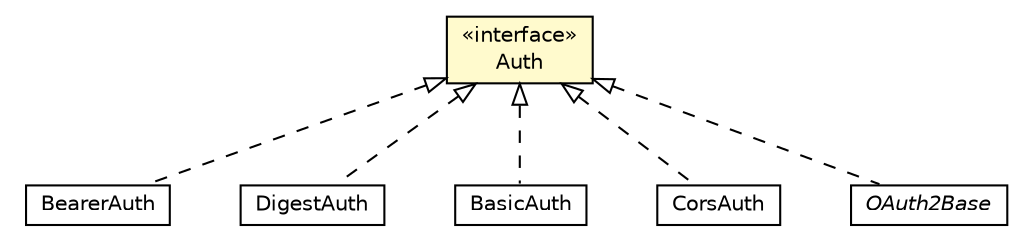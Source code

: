 #!/usr/local/bin/dot
#
# Class diagram 
# Generated by UMLGraph version R5_6-24-gf6e263 (http://www.umlgraph.org/)
#

digraph G {
	edge [fontname="Helvetica",fontsize=10,labelfontname="Helvetica",labelfontsize=10];
	node [fontname="Helvetica",fontsize=10,shape=plaintext];
	nodesep=0.25;
	ranksep=0.5;
	// io.reinert.requestor.core.Auth
	c7435 [label=<<table title="io.reinert.requestor.core.Auth" border="0" cellborder="1" cellspacing="0" cellpadding="2" port="p" bgcolor="lemonChiffon" href="./Auth.html">
		<tr><td><table border="0" cellspacing="0" cellpadding="1">
<tr><td align="center" balign="center"> &#171;interface&#187; </td></tr>
<tr><td align="center" balign="center"> Auth </td></tr>
		</table></td></tr>
		</table>>, URL="./Auth.html", fontname="Helvetica", fontcolor="black", fontsize=10.0];
	// io.reinert.requestor.core.auth.BearerAuth
	c7481 [label=<<table title="io.reinert.requestor.core.auth.BearerAuth" border="0" cellborder="1" cellspacing="0" cellpadding="2" port="p" href="./auth/BearerAuth.html">
		<tr><td><table border="0" cellspacing="0" cellpadding="1">
<tr><td align="center" balign="center"> BearerAuth </td></tr>
		</table></td></tr>
		</table>>, URL="./auth/BearerAuth.html", fontname="Helvetica", fontcolor="black", fontsize=10.0];
	// io.reinert.requestor.core.auth.DigestAuth
	c7482 [label=<<table title="io.reinert.requestor.core.auth.DigestAuth" border="0" cellborder="1" cellspacing="0" cellpadding="2" port="p" href="./auth/DigestAuth.html">
		<tr><td><table border="0" cellspacing="0" cellpadding="1">
<tr><td align="center" balign="center"> DigestAuth </td></tr>
		</table></td></tr>
		</table>>, URL="./auth/DigestAuth.html", fontname="Helvetica", fontcolor="black", fontsize=10.0];
	// io.reinert.requestor.core.auth.BasicAuth
	c7484 [label=<<table title="io.reinert.requestor.core.auth.BasicAuth" border="0" cellborder="1" cellspacing="0" cellpadding="2" port="p" href="./auth/BasicAuth.html">
		<tr><td><table border="0" cellspacing="0" cellpadding="1">
<tr><td align="center" balign="center"> BasicAuth </td></tr>
		</table></td></tr>
		</table>>, URL="./auth/BasicAuth.html", fontname="Helvetica", fontcolor="black", fontsize=10.0];
	// io.reinert.requestor.core.auth.CorsAuth
	c7486 [label=<<table title="io.reinert.requestor.core.auth.CorsAuth" border="0" cellborder="1" cellspacing="0" cellpadding="2" port="p" href="./auth/CorsAuth.html">
		<tr><td><table border="0" cellspacing="0" cellpadding="1">
<tr><td align="center" balign="center"> CorsAuth </td></tr>
		</table></td></tr>
		</table>>, URL="./auth/CorsAuth.html", fontname="Helvetica", fontcolor="black", fontsize=10.0];
	// io.reinert.requestor.gwt.oauth2.OAuth2Base
	c7530 [label=<<table title="io.reinert.requestor.gwt.oauth2.OAuth2Base" border="0" cellborder="1" cellspacing="0" cellpadding="2" port="p" href="../gwt/oauth2/OAuth2Base.html">
		<tr><td><table border="0" cellspacing="0" cellpadding="1">
<tr><td align="center" balign="center"><font face="Helvetica-Oblique"> OAuth2Base </font></td></tr>
		</table></td></tr>
		</table>>, URL="../gwt/oauth2/OAuth2Base.html", fontname="Helvetica", fontcolor="black", fontsize=10.0];
	//io.reinert.requestor.core.auth.BearerAuth implements io.reinert.requestor.core.Auth
	c7435:p -> c7481:p [dir=back,arrowtail=empty,style=dashed];
	//io.reinert.requestor.core.auth.DigestAuth implements io.reinert.requestor.core.Auth
	c7435:p -> c7482:p [dir=back,arrowtail=empty,style=dashed];
	//io.reinert.requestor.core.auth.BasicAuth implements io.reinert.requestor.core.Auth
	c7435:p -> c7484:p [dir=back,arrowtail=empty,style=dashed];
	//io.reinert.requestor.core.auth.CorsAuth implements io.reinert.requestor.core.Auth
	c7435:p -> c7486:p [dir=back,arrowtail=empty,style=dashed];
	//io.reinert.requestor.gwt.oauth2.OAuth2Base implements io.reinert.requestor.core.Auth
	c7435:p -> c7530:p [dir=back,arrowtail=empty,style=dashed];
}

